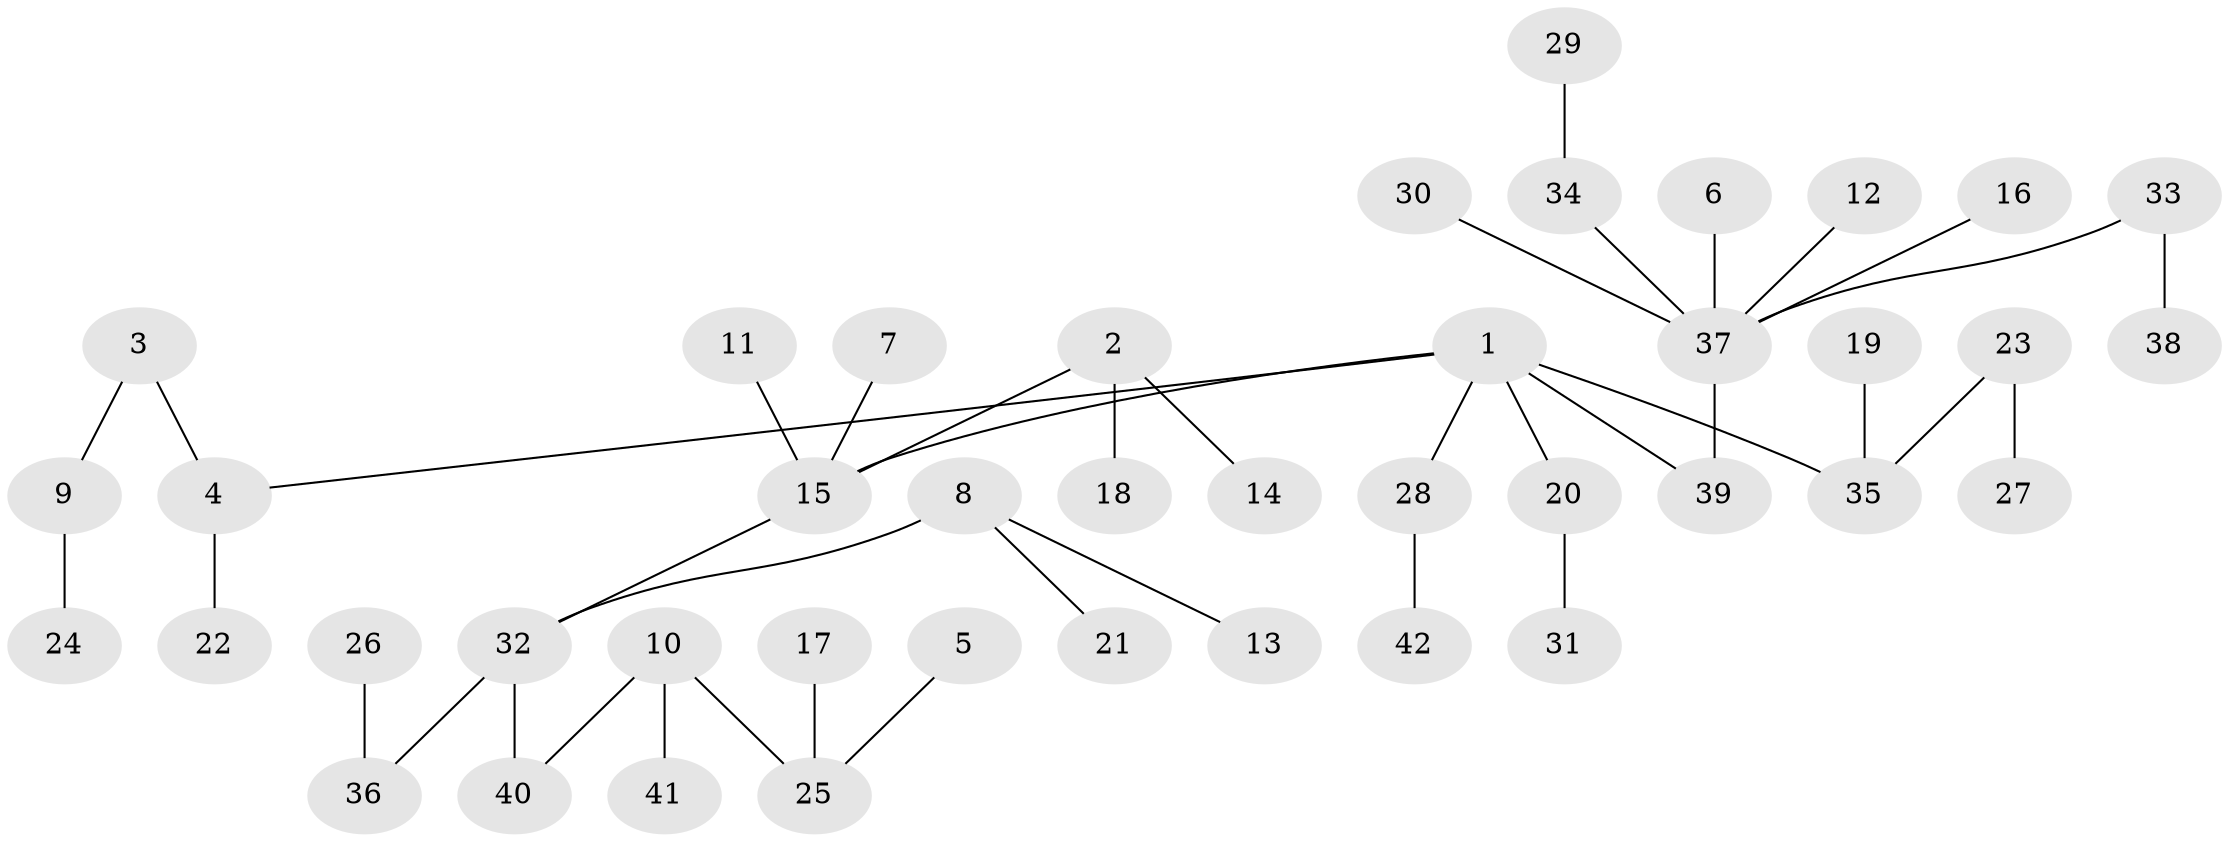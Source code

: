 // original degree distribution, {1: 0.5542168674698795, 7: 0.012048192771084338, 6: 0.024096385542168676, 4: 0.060240963855421686, 3: 0.0963855421686747, 5: 0.024096385542168676, 2: 0.21686746987951808, 9: 0.012048192771084338}
// Generated by graph-tools (version 1.1) at 2025/02/03/09/25 03:02:16]
// undirected, 42 vertices, 41 edges
graph export_dot {
graph [start="1"]
  node [color=gray90,style=filled];
  1;
  2;
  3;
  4;
  5;
  6;
  7;
  8;
  9;
  10;
  11;
  12;
  13;
  14;
  15;
  16;
  17;
  18;
  19;
  20;
  21;
  22;
  23;
  24;
  25;
  26;
  27;
  28;
  29;
  30;
  31;
  32;
  33;
  34;
  35;
  36;
  37;
  38;
  39;
  40;
  41;
  42;
  1 -- 4 [weight=1.0];
  1 -- 15 [weight=1.0];
  1 -- 20 [weight=1.0];
  1 -- 28 [weight=1.0];
  1 -- 35 [weight=1.0];
  1 -- 39 [weight=1.0];
  2 -- 14 [weight=1.0];
  2 -- 15 [weight=1.0];
  2 -- 18 [weight=1.0];
  3 -- 4 [weight=1.0];
  3 -- 9 [weight=1.0];
  4 -- 22 [weight=1.0];
  5 -- 25 [weight=1.0];
  6 -- 37 [weight=1.0];
  7 -- 15 [weight=1.0];
  8 -- 13 [weight=1.0];
  8 -- 21 [weight=1.0];
  8 -- 32 [weight=1.0];
  9 -- 24 [weight=1.0];
  10 -- 25 [weight=1.0];
  10 -- 40 [weight=1.0];
  10 -- 41 [weight=1.0];
  11 -- 15 [weight=1.0];
  12 -- 37 [weight=1.0];
  15 -- 32 [weight=1.0];
  16 -- 37 [weight=1.0];
  17 -- 25 [weight=1.0];
  19 -- 35 [weight=1.0];
  20 -- 31 [weight=1.0];
  23 -- 27 [weight=1.0];
  23 -- 35 [weight=1.0];
  26 -- 36 [weight=1.0];
  28 -- 42 [weight=1.0];
  29 -- 34 [weight=1.0];
  30 -- 37 [weight=1.0];
  32 -- 36 [weight=1.0];
  32 -- 40 [weight=1.0];
  33 -- 37 [weight=1.0];
  33 -- 38 [weight=1.0];
  34 -- 37 [weight=1.0];
  37 -- 39 [weight=1.0];
}
